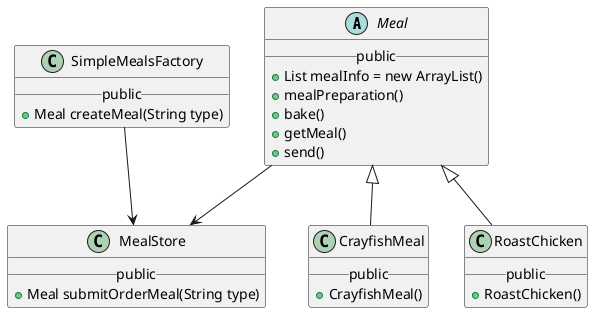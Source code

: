 @startuml

abstract class Meal{
__ public __
+ List mealInfo = new ArrayList()
+ mealPreparation()
+ bake()
+ getMeal()
+ send()
}
class MealStore{
__ public __
+ Meal submitOrderMeal(String type)
}

class SimpleMealsFactory{
__ public __
+ Meal createMeal(String type)
}

class CrayfishMeal{
__ public __
+ CrayfishMeal()
}
class RoastChicken{
__ public __
+ RoastChicken()
}

Meal <|-- CrayfishMeal
Meal <|-- RoastChicken

SimpleMealsFactory --> MealStore

Meal -->MealStore


@enduml